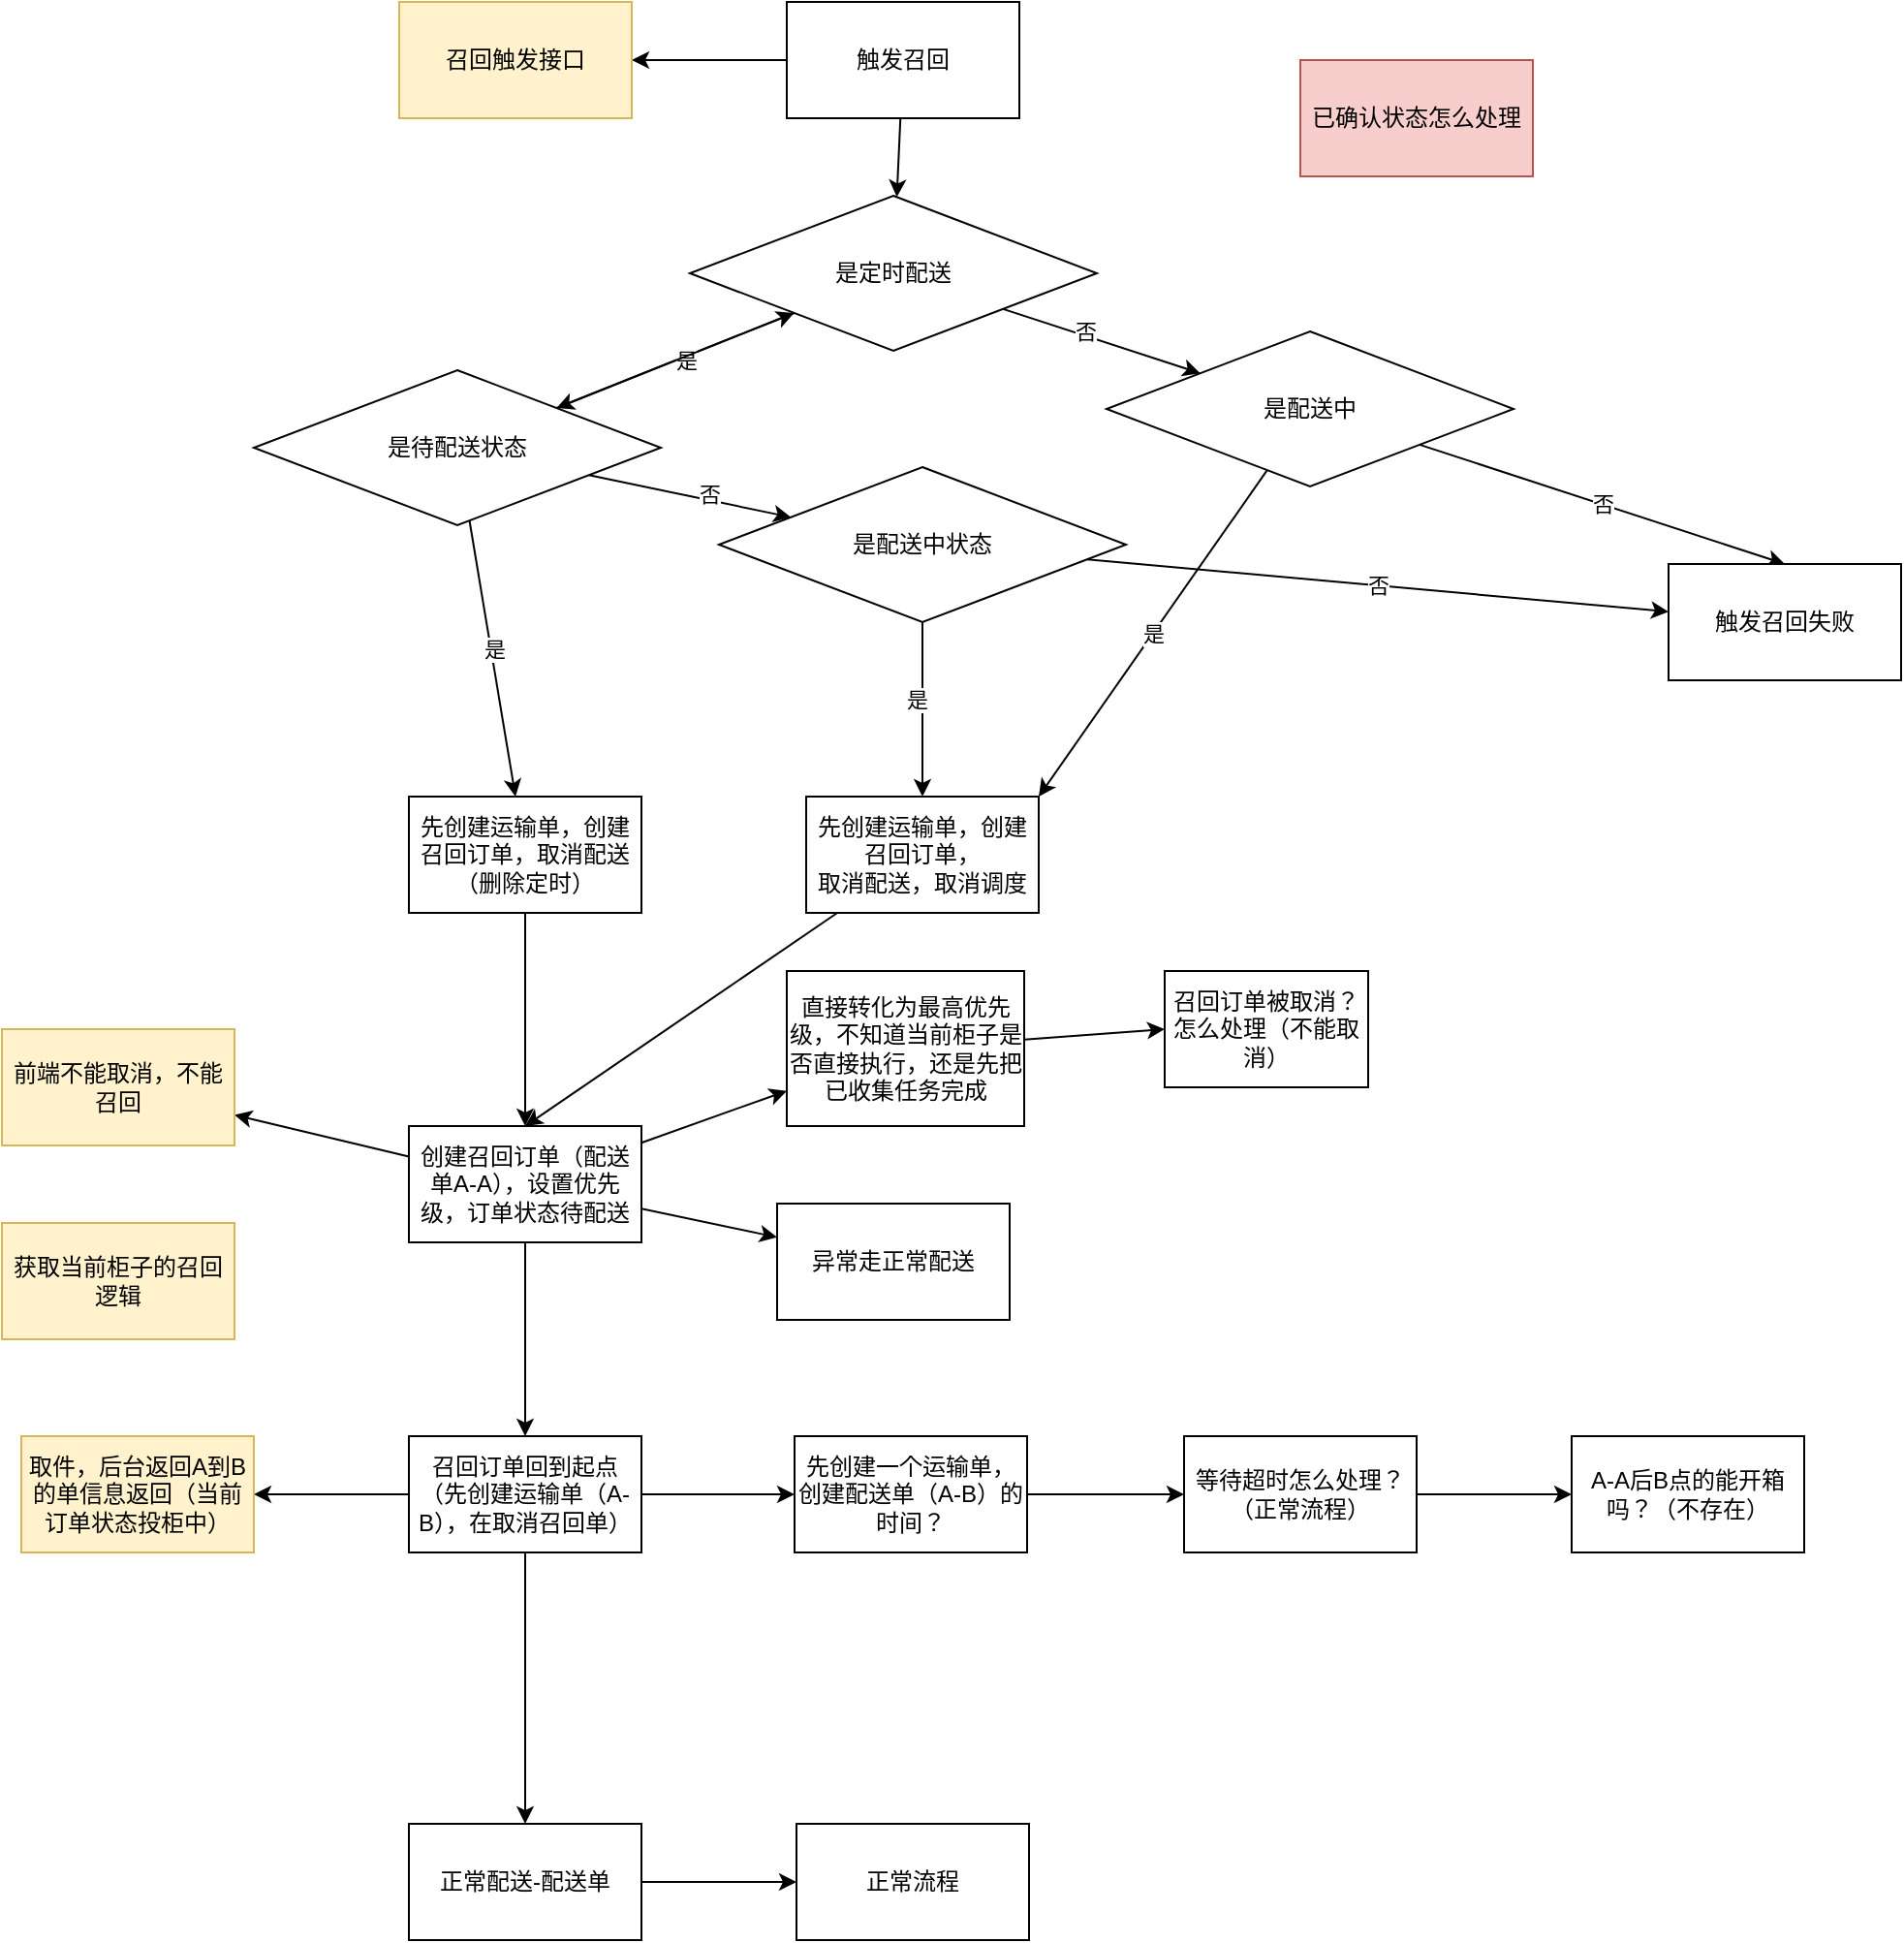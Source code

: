 <mxfile>
    <diagram id="hPzsfqyS5hiNs38GZZEW" name="第 1 页">
        <mxGraphModel dx="1138" dy="680" grid="1" gridSize="10" guides="1" tooltips="1" connect="1" arrows="1" fold="1" page="1" pageScale="1" pageWidth="3300" pageHeight="4681" math="0" shadow="0">
            <root>
                <mxCell id="0"/>
                <mxCell id="1" parent="0"/>
                <mxCell id="6" value="" style="edgeStyle=none;html=1;" parent="1" source="2" target="5" edge="1">
                    <mxGeometry relative="1" as="geometry"/>
                </mxCell>
                <mxCell id="61" value="" style="edgeStyle=none;html=1;" parent="1" source="2" target="60" edge="1">
                    <mxGeometry relative="1" as="geometry"/>
                </mxCell>
                <mxCell id="2" value="触发召回" style="whiteSpace=wrap;html=1;" parent="1" vertex="1">
                    <mxGeometry x="505" y="90" width="120" height="60" as="geometry"/>
                </mxCell>
                <mxCell id="13" value="" style="edgeStyle=none;html=1;" parent="1" source="5" target="12" edge="1">
                    <mxGeometry relative="1" as="geometry"/>
                </mxCell>
                <mxCell id="14" value="是" style="edgeLabel;html=1;align=center;verticalAlign=middle;resizable=0;points=[];" parent="13" vertex="1" connectable="0">
                    <mxGeometry x="-0.075" y="2" relative="1" as="geometry">
                        <mxPoint as="offset"/>
                    </mxGeometry>
                </mxCell>
                <mxCell id="19" value="" style="edgeStyle=none;html=1;" parent="1" source="5" target="18" edge="1">
                    <mxGeometry relative="1" as="geometry"/>
                </mxCell>
                <mxCell id="21" value="否" style="edgeLabel;html=1;align=center;verticalAlign=middle;resizable=0;points=[];" parent="19" vertex="1" connectable="0">
                    <mxGeometry x="-0.175" y="2" relative="1" as="geometry">
                        <mxPoint as="offset"/>
                    </mxGeometry>
                </mxCell>
                <mxCell id="5" value="是定时配送" style="rhombus;whiteSpace=wrap;html=1;" parent="1" vertex="1">
                    <mxGeometry x="455" y="190" width="210" height="80" as="geometry"/>
                </mxCell>
                <mxCell id="16" value="" style="edgeStyle=none;html=1;" parent="1" source="12" target="15" edge="1">
                    <mxGeometry relative="1" as="geometry"/>
                </mxCell>
                <mxCell id="17" value="是" style="edgeLabel;html=1;align=center;verticalAlign=middle;resizable=0;points=[];" parent="16" vertex="1" connectable="0">
                    <mxGeometry x="-0.067" y="1" relative="1" as="geometry">
                        <mxPoint as="offset"/>
                    </mxGeometry>
                </mxCell>
                <mxCell id="22" value="" style="edgeStyle=none;html=1;" parent="1" source="12" target="5" edge="1">
                    <mxGeometry relative="1" as="geometry"/>
                </mxCell>
                <mxCell id="27" value="" style="edgeStyle=none;html=1;" parent="1" source="12" target="26" edge="1">
                    <mxGeometry relative="1" as="geometry"/>
                </mxCell>
                <mxCell id="28" value="否" style="edgeLabel;html=1;align=center;verticalAlign=middle;resizable=0;points=[];" parent="27" vertex="1" connectable="0">
                    <mxGeometry x="0.18" y="3" relative="1" as="geometry">
                        <mxPoint as="offset"/>
                    </mxGeometry>
                </mxCell>
                <mxCell id="12" value="是待配送状态" style="rhombus;whiteSpace=wrap;html=1;" parent="1" vertex="1">
                    <mxGeometry x="230" y="280" width="210" height="80" as="geometry"/>
                </mxCell>
                <mxCell id="37" value="" style="edgeStyle=none;html=1;" parent="1" source="15" target="36" edge="1">
                    <mxGeometry relative="1" as="geometry"/>
                </mxCell>
                <mxCell id="15" value="先创建运输单，创建召回订单，取消配送（删除定时）" style="whiteSpace=wrap;html=1;" parent="1" vertex="1">
                    <mxGeometry x="310" y="500" width="120" height="60" as="geometry"/>
                </mxCell>
                <mxCell id="34" value="否" style="edgeStyle=none;html=1;entryX=0.5;entryY=0;entryDx=0;entryDy=0;" parent="1" source="18" target="32" edge="1">
                    <mxGeometry relative="1" as="geometry"/>
                </mxCell>
                <mxCell id="35" value="是" style="edgeStyle=none;html=1;entryX=1;entryY=0;entryDx=0;entryDy=0;" parent="1" source="18" target="29" edge="1">
                    <mxGeometry relative="1" as="geometry"/>
                </mxCell>
                <mxCell id="18" value="是配送中" style="rhombus;whiteSpace=wrap;html=1;" parent="1" vertex="1">
                    <mxGeometry x="670" y="260" width="210" height="80" as="geometry"/>
                </mxCell>
                <mxCell id="30" value="" style="edgeStyle=none;html=1;" parent="1" source="26" target="29" edge="1">
                    <mxGeometry relative="1" as="geometry"/>
                </mxCell>
                <mxCell id="31" value="是" style="edgeLabel;html=1;align=center;verticalAlign=middle;resizable=0;points=[];" parent="30" vertex="1" connectable="0">
                    <mxGeometry x="-0.111" y="-3" relative="1" as="geometry">
                        <mxPoint as="offset"/>
                    </mxGeometry>
                </mxCell>
                <mxCell id="33" value="否" style="edgeStyle=none;html=1;" parent="1" source="26" target="32" edge="1">
                    <mxGeometry relative="1" as="geometry"/>
                </mxCell>
                <mxCell id="26" value="是配送中状态" style="rhombus;whiteSpace=wrap;html=1;" parent="1" vertex="1">
                    <mxGeometry x="470" y="330" width="210" height="80" as="geometry"/>
                </mxCell>
                <mxCell id="38" style="edgeStyle=none;html=1;entryX=0.5;entryY=0;entryDx=0;entryDy=0;" parent="1" source="29" target="36" edge="1">
                    <mxGeometry relative="1" as="geometry"/>
                </mxCell>
                <mxCell id="29" value="先创建运输单，创建召回订单，&lt;br&gt;取消配送，取消调度" style="whiteSpace=wrap;html=1;" parent="1" vertex="1">
                    <mxGeometry x="515" y="500" width="120" height="60" as="geometry"/>
                </mxCell>
                <mxCell id="32" value="触发召回失败" style="whiteSpace=wrap;html=1;" parent="1" vertex="1">
                    <mxGeometry x="960" y="380" width="120" height="60" as="geometry"/>
                </mxCell>
                <mxCell id="40" value="" style="edgeStyle=none;html=1;" parent="1" source="36" target="39" edge="1">
                    <mxGeometry relative="1" as="geometry"/>
                </mxCell>
                <mxCell id="44" value="" style="edgeStyle=none;html=1;" parent="1" source="36" target="43" edge="1">
                    <mxGeometry relative="1" as="geometry"/>
                </mxCell>
                <mxCell id="59" value="" style="edgeStyle=none;html=1;" parent="1" source="36" target="58" edge="1">
                    <mxGeometry relative="1" as="geometry"/>
                </mxCell>
                <mxCell id="63" value="" style="edgeStyle=none;html=1;" parent="1" source="36" target="62" edge="1">
                    <mxGeometry relative="1" as="geometry"/>
                </mxCell>
                <mxCell id="36" value="创建召回订单（配送单A-A），设置优先级，订单状态待配送" style="whiteSpace=wrap;html=1;" parent="1" vertex="1">
                    <mxGeometry x="310" y="670" width="120" height="60" as="geometry"/>
                </mxCell>
                <mxCell id="42" value="" style="edgeStyle=none;html=1;" parent="1" source="39" target="41" edge="1">
                    <mxGeometry relative="1" as="geometry"/>
                </mxCell>
                <mxCell id="50" value="" style="edgeStyle=none;html=1;" parent="1" source="39" target="49" edge="1">
                    <mxGeometry relative="1" as="geometry"/>
                </mxCell>
                <mxCell id="65" value="" style="edgeStyle=none;html=1;" parent="1" source="39" target="64" edge="1">
                    <mxGeometry relative="1" as="geometry"/>
                </mxCell>
                <mxCell id="39" value="召回订单回到起点（先创建运输单（A-B），在取消召回单）" style="whiteSpace=wrap;html=1;" parent="1" vertex="1">
                    <mxGeometry x="310" y="830" width="120" height="60" as="geometry"/>
                </mxCell>
                <mxCell id="56" value="" style="edgeStyle=none;html=1;" parent="1" source="41" target="55" edge="1">
                    <mxGeometry relative="1" as="geometry"/>
                </mxCell>
                <mxCell id="41" value="正常配送-配送单" style="whiteSpace=wrap;html=1;" parent="1" vertex="1">
                    <mxGeometry x="310" y="1030" width="120" height="60" as="geometry"/>
                </mxCell>
                <mxCell id="48" style="edgeStyle=none;html=1;entryX=0;entryY=0.5;entryDx=0;entryDy=0;" parent="1" source="43" target="46" edge="1">
                    <mxGeometry relative="1" as="geometry"/>
                </mxCell>
                <mxCell id="43" value="直接转化为最高优先级，不知道当前柜子是否直接执行，还是先把已收集任务完成" style="whiteSpace=wrap;html=1;" parent="1" vertex="1">
                    <mxGeometry x="505" y="590" width="122.5" height="80" as="geometry"/>
                </mxCell>
                <mxCell id="46" value="召回订单被取消？怎么处理（不能取消）" style="whiteSpace=wrap;html=1;" parent="1" vertex="1">
                    <mxGeometry x="700" y="590" width="105" height="60" as="geometry"/>
                </mxCell>
                <mxCell id="52" value="" style="edgeStyle=none;html=1;" parent="1" source="49" target="51" edge="1">
                    <mxGeometry relative="1" as="geometry"/>
                </mxCell>
                <mxCell id="49" value="先创建一个运输单，创建配送单（A-B）的时间？" style="whiteSpace=wrap;html=1;" parent="1" vertex="1">
                    <mxGeometry x="509" y="830" width="120" height="60" as="geometry"/>
                </mxCell>
                <mxCell id="54" value="" style="edgeStyle=none;html=1;" parent="1" source="51" target="53" edge="1">
                    <mxGeometry relative="1" as="geometry"/>
                </mxCell>
                <mxCell id="51" value="等待超时怎么处理？（正常流程）" style="whiteSpace=wrap;html=1;" parent="1" vertex="1">
                    <mxGeometry x="710" y="830" width="120" height="60" as="geometry"/>
                </mxCell>
                <mxCell id="53" value="A-A后B点的能开箱吗？（不存在）" style="whiteSpace=wrap;html=1;" parent="1" vertex="1">
                    <mxGeometry x="910" y="830" width="120" height="60" as="geometry"/>
                </mxCell>
                <mxCell id="55" value="正常流程" style="whiteSpace=wrap;html=1;" parent="1" vertex="1">
                    <mxGeometry x="510" y="1030" width="120" height="60" as="geometry"/>
                </mxCell>
                <mxCell id="58" value="异常走正常配送" style="whiteSpace=wrap;html=1;" parent="1" vertex="1">
                    <mxGeometry x="500" y="710" width="120" height="60" as="geometry"/>
                </mxCell>
                <mxCell id="60" value="召回触发接口" style="whiteSpace=wrap;html=1;fillColor=#fff2cc;strokeColor=#d6b656;" parent="1" vertex="1">
                    <mxGeometry x="305" y="90" width="120" height="60" as="geometry"/>
                </mxCell>
                <mxCell id="62" value="前端不能取消，不能召回" style="whiteSpace=wrap;html=1;fillColor=#fff2cc;strokeColor=#d6b656;" parent="1" vertex="1">
                    <mxGeometry x="100" y="620" width="120" height="60" as="geometry"/>
                </mxCell>
                <mxCell id="64" value="取件，后台返回A到B的单信息返回（当前订单状态投柜中）" style="whiteSpace=wrap;html=1;fillColor=#fff2cc;strokeColor=#d6b656;" parent="1" vertex="1">
                    <mxGeometry x="110" y="830" width="120" height="60" as="geometry"/>
                </mxCell>
                <mxCell id="66" value="获取当前柜子的召回逻辑" style="whiteSpace=wrap;html=1;fillColor=#fff2cc;strokeColor=#d6b656;" parent="1" vertex="1">
                    <mxGeometry x="100" y="720" width="120" height="60" as="geometry"/>
                </mxCell>
                <mxCell id="68" value="已确认状态怎么处理" style="whiteSpace=wrap;html=1;fillColor=#f8cecc;strokeColor=#b85450;" vertex="1" parent="1">
                    <mxGeometry x="770" y="120" width="120" height="60" as="geometry"/>
                </mxCell>
            </root>
        </mxGraphModel>
    </diagram>
</mxfile>